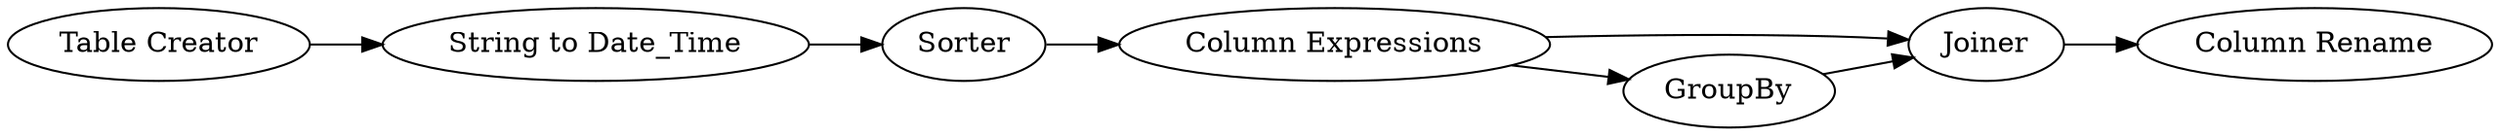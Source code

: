 digraph {
	444 -> 445
	450 -> 448
	448 -> 453
	453 -> 454
	452 -> 453
	448 -> 452
	445 -> 450
	450 [label=Sorter]
	444 [label="Table Creator"]
	454 [label="Column Rename"]
	452 [label=GroupBy]
	445 [label="String to Date_Time"]
	453 [label=Joiner]
	448 [label="Column Expressions"]
	rankdir=LR
}
